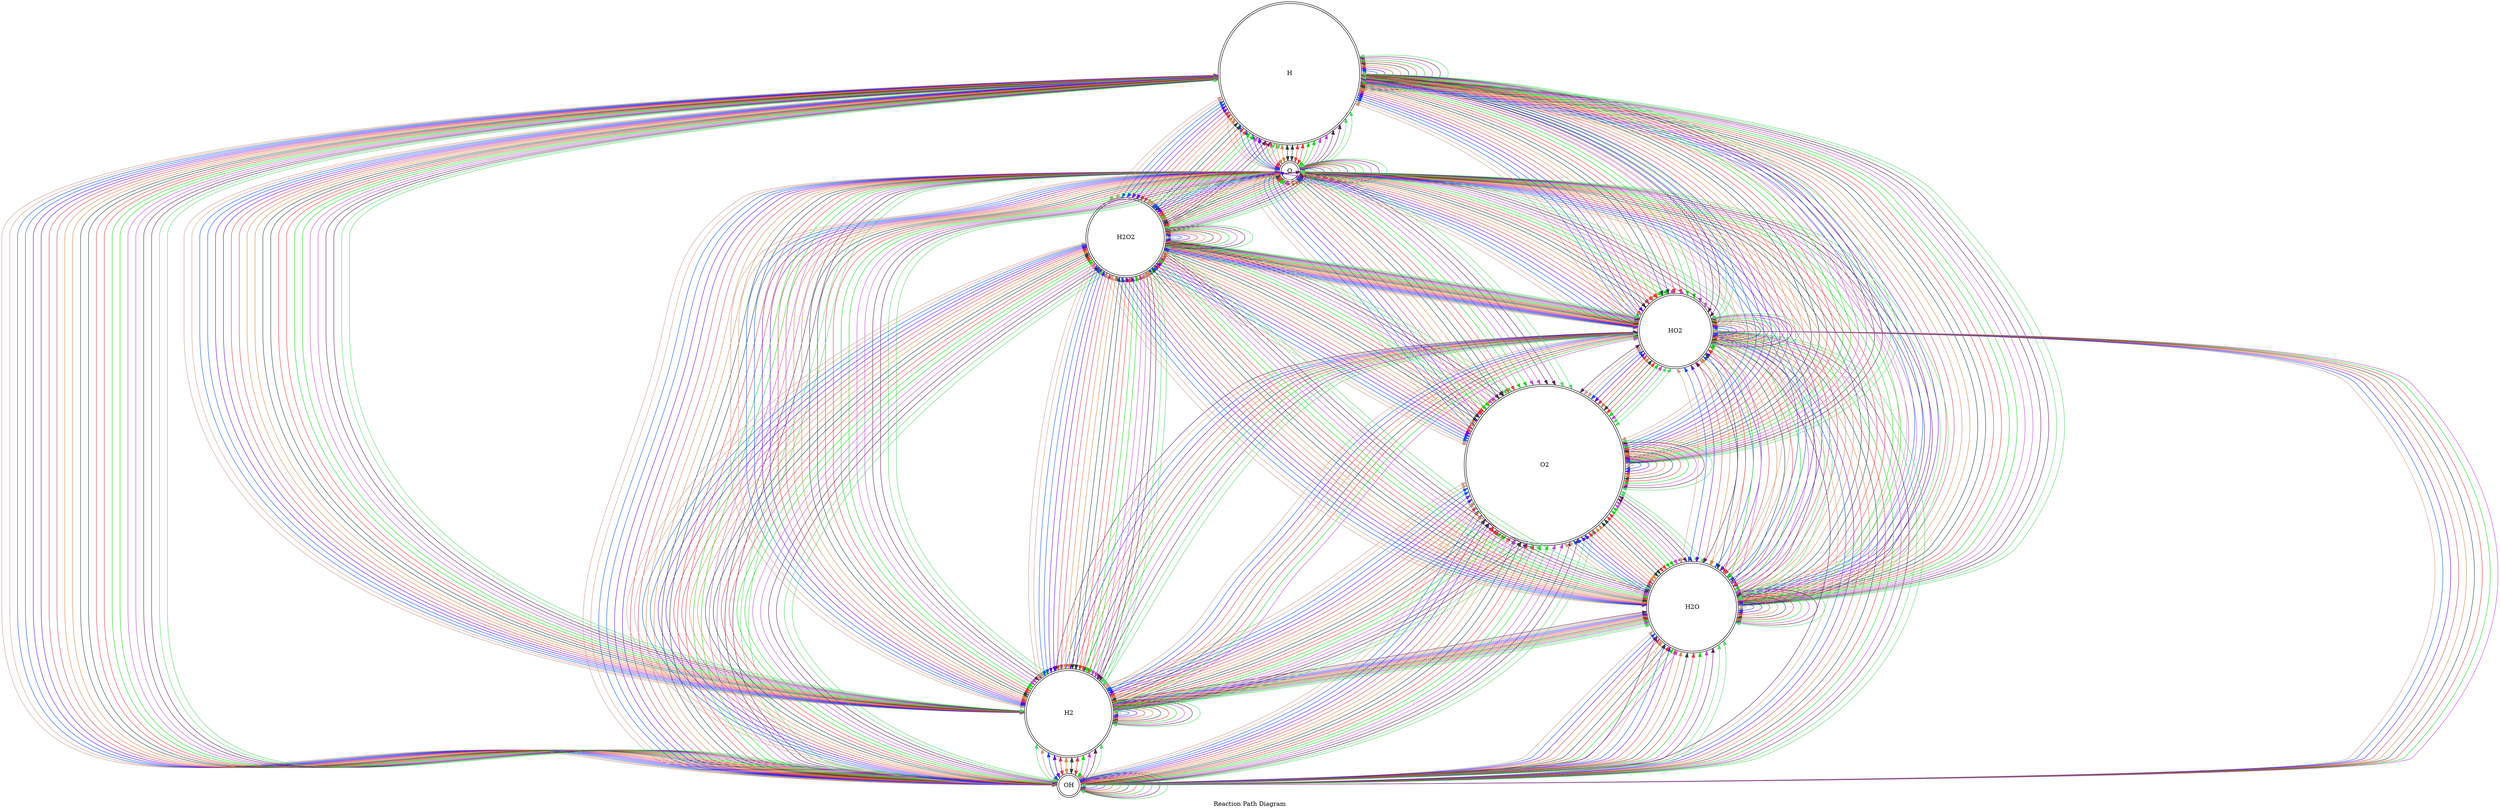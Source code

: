 digraph "final/results0" {
	node [shape=doublecircle]
	label="Reaction Path Diagram"
	H [height=4.42903872231 width=4.42903872231]
	O [height=0.364376470142 width=0.364376470142]
	OH [height=0.607906993765 width=0.607906993765]
	H2 [height=2.71020270134 width=2.71020270134]
	H2O [height=2.79521315671 width=2.79521315671]
	O2 [height=5.0 width=5.0]
	HO2 [height=2.28028081156 width=2.28028081156]
	H2O2 [height=2.43695767894 width=2.43695767894]
	H -> O [color="#CC9B8B" dir=both]
	H -> OH [color="#CC9B8B" dir=both]
	H -> H [color="#CC9B8B" dir=both]
	H -> H2 [color="#CC9B8B" dir=both]
	H -> H2O [color="#CC9B8B" dir=both]
	H -> O2 [color="#CC9B8B" dir=both]
	H -> HO2 [color="#CC9B8B" dir=both]
	H -> H2O2 [color="#CC9B8B" dir=both]
	O2 -> O [color="#CC9B8B" dir=both]
	O2 -> OH [color="#CC9B8B" dir=both]
	O2 -> H [color="#CC9B8B" dir=both]
	O2 -> H2 [color="#CC9B8B" dir=both]
	O2 -> H2O [color="#CC9B8B" dir=both]
	O2 -> O2 [color="#CC9B8B" dir=both]
	O2 -> HO2 [color="#CC9B8B" dir=both]
	O2 -> H2O2 [color="#CC9B8B" dir=both]
	O -> O [color="#CC9B8B" dir=both]
	O -> OH [color="#CC9B8B" dir=both]
	O -> H [color="#CC9B8B" dir=both]
	O -> H2 [color="#CC9B8B" dir=both]
	O -> H2O [color="#CC9B8B" dir=both]
	O -> O2 [color="#CC9B8B" dir=both]
	O -> HO2 [color="#CC9B8B" dir=both]
	O -> H2O2 [color="#CC9B8B" dir=both]
	OH -> O [color="#CC9B8B" dir=both]
	OH -> OH [color="#CC9B8B" dir=both]
	OH -> H [color="#CC9B8B" dir=both]
	OH -> H2 [color="#CC9B8B" dir=both]
	OH -> H2O [color="#CC9B8B" dir=both]
	OH -> O2 [color="#CC9B8B" dir=both]
	OH -> HO2 [color="#CC9B8B" dir=both]
	OH -> H2O2 [color="#CC9B8B" dir=both]
	H2 -> O [color="#CC9B8B" dir=both]
	H2 -> OH [color="#CC9B8B" dir=both]
	H2 -> H [color="#CC9B8B" dir=both]
	H2 -> H2 [color="#CC9B8B" dir=both]
	H2 -> H2O [color="#CC9B8B" dir=both]
	H2 -> O2 [color="#CC9B8B" dir=both]
	H2 -> HO2 [color="#CC9B8B" dir=both]
	H2 -> H2O2 [color="#CC9B8B" dir=both]
	H2O -> O [color="#CC9B8B" dir=both]
	H2O -> OH [color="#CC9B8B" dir=both]
	H2O -> H [color="#CC9B8B" dir=both]
	H2O -> H2 [color="#CC9B8B" dir=both]
	H2O -> H2O [color="#CC9B8B" dir=both]
	H2O -> O2 [color="#CC9B8B" dir=both]
	H2O -> HO2 [color="#CC9B8B" dir=both]
	H2O -> H2O2 [color="#CC9B8B" dir=both]
	HO2 -> O [color="#CC9B8B" dir=both]
	HO2 -> OH [color="#CC9B8B" dir=both]
	HO2 -> H [color="#CC9B8B" dir=both]
	HO2 -> H2 [color="#CC9B8B" dir=both]
	HO2 -> H2O [color="#CC9B8B" dir=both]
	HO2 -> O2 [color="#CC9B8B" dir=both]
	HO2 -> HO2 [color="#CC9B8B" dir=both]
	HO2 -> H2O2 [color="#CC9B8B" dir=both]
	H2O2 -> O [color="#CC9B8B" dir=both]
	H2O2 -> OH [color="#CC9B8B" dir=both]
	H2O2 -> H [color="#CC9B8B" dir=both]
	H2O2 -> H2 [color="#CC9B8B" dir=both]
	H2O2 -> H2O [color="#CC9B8B" dir=both]
	H2O2 -> O2 [color="#CC9B8B" dir=both]
	H2O2 -> HO2 [color="#CC9B8B" dir=both]
	H2O2 -> H2O2 [color="#CC9B8B" dir=both]
	O -> H [color="#1357E7" dir=both]
	O -> OH [color="#1357E7" dir=both]
	O -> O [color="#1357E7" dir=both]
	O -> H2 [color="#1357E7" dir=both]
	O -> H2O [color="#1357E7" dir=both]
	O -> O2 [color="#1357E7" dir=both]
	O -> HO2 [color="#1357E7" dir=both]
	O -> H2O2 [color="#1357E7" dir=both]
	H2 -> H [color="#1357E7" dir=both]
	H2 -> OH [color="#1357E7" dir=both]
	H2 -> O [color="#1357E7" dir=both]
	H2 -> H2 [color="#1357E7" dir=both]
	H2 -> H2O [color="#1357E7" dir=both]
	H2 -> O2 [color="#1357E7" dir=both]
	H2 -> HO2 [color="#1357E7" dir=both]
	H2 -> H2O2 [color="#1357E7" dir=both]
	H -> H [color="#1357E7" dir=both]
	H -> OH [color="#1357E7" dir=both]
	H -> O [color="#1357E7" dir=both]
	H -> H2 [color="#1357E7" dir=both]
	H -> H2O [color="#1357E7" dir=both]
	H -> O2 [color="#1357E7" dir=both]
	H -> HO2 [color="#1357E7" dir=both]
	H -> H2O2 [color="#1357E7" dir=both]
	OH -> H [color="#1357E7" dir=both]
	OH -> OH [color="#1357E7" dir=both]
	OH -> O [color="#1357E7" dir=both]
	OH -> H2 [color="#1357E7" dir=both]
	OH -> H2O [color="#1357E7" dir=both]
	OH -> O2 [color="#1357E7" dir=both]
	OH -> HO2 [color="#1357E7" dir=both]
	OH -> H2O2 [color="#1357E7" dir=both]
	H2O -> H [color="#1357E7" dir=both]
	H2O -> OH [color="#1357E7" dir=both]
	H2O -> O [color="#1357E7" dir=both]
	H2O -> H2 [color="#1357E7" dir=both]
	H2O -> H2O [color="#1357E7" dir=both]
	H2O -> O2 [color="#1357E7" dir=both]
	H2O -> HO2 [color="#1357E7" dir=both]
	H2O -> H2O2 [color="#1357E7" dir=both]
	O2 -> H [color="#1357E7" dir=both]
	O2 -> OH [color="#1357E7" dir=both]
	O2 -> O [color="#1357E7" dir=both]
	O2 -> H2 [color="#1357E7" dir=both]
	O2 -> H2O [color="#1357E7" dir=both]
	O2 -> O2 [color="#1357E7" dir=both]
	O2 -> HO2 [color="#1357E7" dir=both]
	O2 -> H2O2 [color="#1357E7" dir=both]
	HO2 -> H [color="#1357E7" dir=both]
	HO2 -> OH [color="#1357E7" dir=both]
	HO2 -> O [color="#1357E7" dir=both]
	HO2 -> H2 [color="#1357E7" dir=both]
	HO2 -> H2O [color="#1357E7" dir=both]
	HO2 -> O2 [color="#1357E7" dir=both]
	HO2 -> HO2 [color="#1357E7" dir=both]
	HO2 -> H2O2 [color="#1357E7" dir=both]
	H2O2 -> H [color="#1357E7" dir=both]
	H2O2 -> OH [color="#1357E7" dir=both]
	H2O2 -> O [color="#1357E7" dir=both]
	H2O2 -> H2 [color="#1357E7" dir=both]
	H2O2 -> H2O [color="#1357E7" dir=both]
	H2O2 -> O2 [color="#1357E7" dir=both]
	H2O2 -> HO2 [color="#1357E7" dir=both]
	H2O2 -> H2O2 [color="#1357E7" dir=both]
	H2 -> H2O [color="#5F0AEB" dir=both]
	H2 -> H [color="#5F0AEB" dir=both]
	H2 -> O [color="#5F0AEB" dir=both]
	H2 -> OH [color="#5F0AEB" dir=both]
	H2 -> H2 [color="#5F0AEB" dir=both]
	H2 -> O2 [color="#5F0AEB" dir=both]
	H2 -> HO2 [color="#5F0AEB" dir=both]
	H2 -> H2O2 [color="#5F0AEB" dir=both]
	OH -> H2O [color="#5F0AEB" dir=both]
	OH -> H [color="#5F0AEB" dir=both]
	OH -> O [color="#5F0AEB" dir=both]
	OH -> OH [color="#5F0AEB" dir=both]
	OH -> H2 [color="#5F0AEB" dir=both]
	OH -> O2 [color="#5F0AEB" dir=both]
	OH -> HO2 [color="#5F0AEB" dir=both]
	OH -> H2O2 [color="#5F0AEB" dir=both]
	H -> H2O [color="#5F0AEB" dir=both]
	H -> H [color="#5F0AEB" dir=both]
	H -> O [color="#5F0AEB" dir=both]
	H -> OH [color="#5F0AEB" dir=both]
	H -> H2 [color="#5F0AEB" dir=both]
	H -> O2 [color="#5F0AEB" dir=both]
	H -> HO2 [color="#5F0AEB" dir=both]
	H -> H2O2 [color="#5F0AEB" dir=both]
	O -> H2O [color="#5F0AEB" dir=both]
	O -> H [color="#5F0AEB" dir=both]
	O -> O [color="#5F0AEB" dir=both]
	O -> OH [color="#5F0AEB" dir=both]
	O -> H2 [color="#5F0AEB" dir=both]
	O -> O2 [color="#5F0AEB" dir=both]
	O -> HO2 [color="#5F0AEB" dir=both]
	O -> H2O2 [color="#5F0AEB" dir=both]
	H2O -> H2O [color="#5F0AEB" dir=both]
	H2O -> H [color="#5F0AEB" dir=both]
	H2O -> O [color="#5F0AEB" dir=both]
	H2O -> OH [color="#5F0AEB" dir=both]
	H2O -> H2 [color="#5F0AEB" dir=both]
	H2O -> O2 [color="#5F0AEB" dir=both]
	H2O -> HO2 [color="#5F0AEB" dir=both]
	H2O -> H2O2 [color="#5F0AEB" dir=both]
	O2 -> H2O [color="#5F0AEB" dir=both]
	O2 -> H [color="#5F0AEB" dir=both]
	O2 -> O [color="#5F0AEB" dir=both]
	O2 -> OH [color="#5F0AEB" dir=both]
	O2 -> H2 [color="#5F0AEB" dir=both]
	O2 -> O2 [color="#5F0AEB" dir=both]
	O2 -> HO2 [color="#5F0AEB" dir=both]
	O2 -> H2O2 [color="#5F0AEB" dir=both]
	HO2 -> H2O [color="#5F0AEB" dir=both]
	HO2 -> H [color="#5F0AEB" dir=both]
	HO2 -> O [color="#5F0AEB" dir=both]
	HO2 -> OH [color="#5F0AEB" dir=both]
	HO2 -> H2 [color="#5F0AEB" dir=both]
	HO2 -> O2 [color="#5F0AEB" dir=both]
	HO2 -> HO2 [color="#5F0AEB" dir=both]
	HO2 -> H2O2 [color="#5F0AEB" dir=both]
	H2O2 -> H2O [color="#5F0AEB" dir=both]
	H2O2 -> H [color="#5F0AEB" dir=both]
	H2O2 -> O [color="#5F0AEB" dir=both]
	H2O2 -> OH [color="#5F0AEB" dir=both]
	H2O2 -> H2 [color="#5F0AEB" dir=both]
	H2O2 -> O2 [color="#5F0AEB" dir=both]
	H2O2 -> HO2 [color="#5F0AEB" dir=both]
	H2O2 -> H2O2 [color="#5F0AEB" dir=both]
	O -> OH [color="#D13D59" dir=both]
	O -> H [color="#D13D59" dir=both]
	O -> O [color="#D13D59" dir=both]
	O -> H2 [color="#D13D59" dir=both]
	O -> H2O [color="#D13D59" dir=both]
	O -> O2 [color="#D13D59" dir=both]
	O -> HO2 [color="#D13D59" dir=both]
	O -> H2O2 [color="#D13D59" dir=both]
	H2O -> OH [color="#D13D59" dir=both]
	H2O -> H [color="#D13D59" dir=both]
	H2O -> O [color="#D13D59" dir=both]
	H2O -> H2 [color="#D13D59" dir=both]
	H2O -> H2O [color="#D13D59" dir=both]
	H2O -> O2 [color="#D13D59" dir=both]
	H2O -> HO2 [color="#D13D59" dir=both]
	H2O -> H2O2 [color="#D13D59" dir=both]
	H -> OH [color="#D13D59" dir=both]
	H -> H [color="#D13D59" dir=both]
	H -> O [color="#D13D59" dir=both]
	H -> H2 [color="#D13D59" dir=both]
	H -> H2O [color="#D13D59" dir=both]
	H -> O2 [color="#D13D59" dir=both]
	H -> HO2 [color="#D13D59" dir=both]
	H -> H2O2 [color="#D13D59" dir=both]
	OH -> OH [color="#D13D59" dir=both]
	OH -> H [color="#D13D59" dir=both]
	OH -> O [color="#D13D59" dir=both]
	OH -> H2 [color="#D13D59" dir=both]
	OH -> H2O [color="#D13D59" dir=both]
	OH -> O2 [color="#D13D59" dir=both]
	OH -> HO2 [color="#D13D59" dir=both]
	OH -> H2O2 [color="#D13D59" dir=both]
	H2 -> OH [color="#D13D59" dir=both]
	H2 -> H [color="#D13D59" dir=both]
	H2 -> O [color="#D13D59" dir=both]
	H2 -> H2 [color="#D13D59" dir=both]
	H2 -> H2O [color="#D13D59" dir=both]
	H2 -> O2 [color="#D13D59" dir=both]
	H2 -> HO2 [color="#D13D59" dir=both]
	H2 -> H2O2 [color="#D13D59" dir=both]
	O2 -> OH [color="#D13D59" dir=both]
	O2 -> H [color="#D13D59" dir=both]
	O2 -> O [color="#D13D59" dir=both]
	O2 -> H2 [color="#D13D59" dir=both]
	O2 -> H2O [color="#D13D59" dir=both]
	O2 -> O2 [color="#D13D59" dir=both]
	O2 -> HO2 [color="#D13D59" dir=both]
	O2 -> H2O2 [color="#D13D59" dir=both]
	HO2 -> OH [color="#D13D59" dir=both]
	HO2 -> H [color="#D13D59" dir=both]
	HO2 -> O [color="#D13D59" dir=both]
	HO2 -> H2 [color="#D13D59" dir=both]
	HO2 -> H2O [color="#D13D59" dir=both]
	HO2 -> O2 [color="#D13D59" dir=both]
	HO2 -> HO2 [color="#D13D59" dir=both]
	HO2 -> H2O2 [color="#D13D59" dir=both]
	H2O2 -> OH [color="#D13D59" dir=both]
	H2O2 -> H [color="#D13D59" dir=both]
	H2O2 -> O [color="#D13D59" dir=both]
	H2O2 -> H2 [color="#D13D59" dir=both]
	H2O2 -> H2O [color="#D13D59" dir=both]
	H2O2 -> O2 [color="#D13D59" dir=both]
	H2O2 -> HO2 [color="#D13D59" dir=both]
	H2O2 -> H2O2 [color="#D13D59" dir=both]
	HO2 -> H2 [color="#D98242" dir=both]
	HO2 -> O2 [color="#D98242" dir=both]
	HO2 -> H [color="#D98242" dir=both]
	HO2 -> O [color="#D98242" dir=both]
	HO2 -> OH [color="#D98242" dir=both]
	HO2 -> H2O [color="#D98242" dir=both]
	HO2 -> HO2 [color="#D98242" dir=both]
	HO2 -> H2O2 [color="#D98242" dir=both]
	H -> H2 [color="#D98242" dir=both]
	H -> O2 [color="#D98242" dir=both]
	H -> H [color="#D98242" dir=both]
	H -> O [color="#D98242" dir=both]
	H -> OH [color="#D98242" dir=both]
	H -> H2O [color="#D98242" dir=both]
	H -> HO2 [color="#D98242" dir=both]
	H -> H2O2 [color="#D98242" dir=both]
	O -> H2 [color="#D98242" dir=both]
	O -> O2 [color="#D98242" dir=both]
	O -> H [color="#D98242" dir=both]
	O -> O [color="#D98242" dir=both]
	O -> OH [color="#D98242" dir=both]
	O -> H2O [color="#D98242" dir=both]
	O -> HO2 [color="#D98242" dir=both]
	O -> H2O2 [color="#D98242" dir=both]
	OH -> H2 [color="#D98242" dir=both]
	OH -> O2 [color="#D98242" dir=both]
	OH -> H [color="#D98242" dir=both]
	OH -> O [color="#D98242" dir=both]
	OH -> OH [color="#D98242" dir=both]
	OH -> H2O [color="#D98242" dir=both]
	OH -> HO2 [color="#D98242" dir=both]
	OH -> H2O2 [color="#D98242" dir=both]
	H2 -> H2 [color="#D98242" dir=both]
	H2 -> O2 [color="#D98242" dir=both]
	H2 -> H [color="#D98242" dir=both]
	H2 -> O [color="#D98242" dir=both]
	H2 -> OH [color="#D98242" dir=both]
	H2 -> H2O [color="#D98242" dir=both]
	H2 -> HO2 [color="#D98242" dir=both]
	H2 -> H2O2 [color="#D98242" dir=both]
	H2O -> H2 [color="#D98242" dir=both]
	H2O -> O2 [color="#D98242" dir=both]
	H2O -> H [color="#D98242" dir=both]
	H2O -> O [color="#D98242" dir=both]
	H2O -> OH [color="#D98242" dir=both]
	H2O -> H2O [color="#D98242" dir=both]
	H2O -> HO2 [color="#D98242" dir=both]
	H2O -> H2O2 [color="#D98242" dir=both]
	O2 -> H2 [color="#D98242" dir=both]
	O2 -> O2 [color="#D98242" dir=both]
	O2 -> H [color="#D98242" dir=both]
	O2 -> O [color="#D98242" dir=both]
	O2 -> OH [color="#D98242" dir=both]
	O2 -> H2O [color="#D98242" dir=both]
	O2 -> HO2 [color="#D98242" dir=both]
	O2 -> H2O2 [color="#D98242" dir=both]
	H2O2 -> H2 [color="#D98242" dir=both]
	H2O2 -> O2 [color="#D98242" dir=both]
	H2O2 -> H [color="#D98242" dir=both]
	H2O2 -> O [color="#D98242" dir=both]
	H2O2 -> OH [color="#D98242" dir=both]
	H2O2 -> H2O [color="#D98242" dir=both]
	H2O2 -> HO2 [color="#D98242" dir=both]
	H2O2 -> H2O2 [color="#D98242" dir=both]
	HO2 -> OH [color="#2B433B" dir=both]
	HO2 -> H [color="#2B433B" dir=both]
	HO2 -> O [color="#2B433B" dir=both]
	HO2 -> H2 [color="#2B433B" dir=both]
	HO2 -> H2O [color="#2B433B" dir=both]
	HO2 -> O2 [color="#2B433B" dir=both]
	HO2 -> HO2 [color="#2B433B" dir=both]
	HO2 -> H2O2 [color="#2B433B" dir=both]
	H -> OH [color="#2B433B" dir=both]
	H -> H [color="#2B433B" dir=both]
	H -> O [color="#2B433B" dir=both]
	H -> H2 [color="#2B433B" dir=both]
	H -> H2O [color="#2B433B" dir=both]
	H -> O2 [color="#2B433B" dir=both]
	H -> HO2 [color="#2B433B" dir=both]
	H -> H2O2 [color="#2B433B" dir=both]
	O -> OH [color="#2B433B" dir=both]
	O -> H [color="#2B433B" dir=both]
	O -> O [color="#2B433B" dir=both]
	O -> H2 [color="#2B433B" dir=both]
	O -> H2O [color="#2B433B" dir=both]
	O -> O2 [color="#2B433B" dir=both]
	O -> HO2 [color="#2B433B" dir=both]
	O -> H2O2 [color="#2B433B" dir=both]
	OH -> OH [color="#2B433B" dir=both]
	OH -> H [color="#2B433B" dir=both]
	OH -> O [color="#2B433B" dir=both]
	OH -> H2 [color="#2B433B" dir=both]
	OH -> H2O [color="#2B433B" dir=both]
	OH -> O2 [color="#2B433B" dir=both]
	OH -> HO2 [color="#2B433B" dir=both]
	OH -> H2O2 [color="#2B433B" dir=both]
	H2 -> OH [color="#2B433B" dir=both]
	H2 -> H [color="#2B433B" dir=both]
	H2 -> O [color="#2B433B" dir=both]
	H2 -> H2 [color="#2B433B" dir=both]
	H2 -> H2O [color="#2B433B" dir=both]
	H2 -> O2 [color="#2B433B" dir=both]
	H2 -> HO2 [color="#2B433B" dir=both]
	H2 -> H2O2 [color="#2B433B" dir=both]
	H2O -> OH [color="#2B433B" dir=both]
	H2O -> H [color="#2B433B" dir=both]
	H2O -> O [color="#2B433B" dir=both]
	H2O -> H2 [color="#2B433B" dir=both]
	H2O -> H2O [color="#2B433B" dir=both]
	H2O -> O2 [color="#2B433B" dir=both]
	H2O -> HO2 [color="#2B433B" dir=both]
	H2O -> H2O2 [color="#2B433B" dir=both]
	O2 -> OH [color="#2B433B" dir=both]
	O2 -> H [color="#2B433B" dir=both]
	O2 -> O [color="#2B433B" dir=both]
	O2 -> H2 [color="#2B433B" dir=both]
	O2 -> H2O [color="#2B433B" dir=both]
	O2 -> O2 [color="#2B433B" dir=both]
	O2 -> HO2 [color="#2B433B" dir=both]
	O2 -> H2O2 [color="#2B433B" dir=both]
	H2O2 -> OH [color="#2B433B" dir=both]
	H2O2 -> H [color="#2B433B" dir=both]
	H2O2 -> O [color="#2B433B" dir=both]
	H2O2 -> H2 [color="#2B433B" dir=both]
	H2O2 -> H2O [color="#2B433B" dir=both]
	H2O2 -> O2 [color="#2B433B" dir=both]
	H2O2 -> HO2 [color="#2B433B" dir=both]
	H2O2 -> H2O2 [color="#2B433B" dir=both]
	HO2 -> O2 [color="#E73A37" dir=both]
	HO2 -> OH [color="#E73A37" dir=both]
	HO2 -> H [color="#E73A37" dir=both]
	HO2 -> O [color="#E73A37" dir=both]
	HO2 -> H2 [color="#E73A37" dir=both]
	HO2 -> H2O [color="#E73A37" dir=both]
	HO2 -> HO2 [color="#E73A37" dir=both]
	HO2 -> H2O2 [color="#E73A37" dir=both]
	O -> O2 [color="#E73A37" dir=both]
	O -> OH [color="#E73A37" dir=both]
	O -> H [color="#E73A37" dir=both]
	O -> O [color="#E73A37" dir=both]
	O -> H2 [color="#E73A37" dir=both]
	O -> H2O [color="#E73A37" dir=both]
	O -> HO2 [color="#E73A37" dir=both]
	O -> H2O2 [color="#E73A37" dir=both]
	H -> O2 [color="#E73A37" dir=both]
	H -> OH [color="#E73A37" dir=both]
	H -> H [color="#E73A37" dir=both]
	H -> O [color="#E73A37" dir=both]
	H -> H2 [color="#E73A37" dir=both]
	H -> H2O [color="#E73A37" dir=both]
	H -> HO2 [color="#E73A37" dir=both]
	H -> H2O2 [color="#E73A37" dir=both]
	OH -> O2 [color="#E73A37" dir=both]
	OH -> OH [color="#E73A37" dir=both]
	OH -> H [color="#E73A37" dir=both]
	OH -> O [color="#E73A37" dir=both]
	OH -> H2 [color="#E73A37" dir=both]
	OH -> H2O [color="#E73A37" dir=both]
	OH -> HO2 [color="#E73A37" dir=both]
	OH -> H2O2 [color="#E73A37" dir=both]
	H2 -> O2 [color="#E73A37" dir=both]
	H2 -> OH [color="#E73A37" dir=both]
	H2 -> H [color="#E73A37" dir=both]
	H2 -> O [color="#E73A37" dir=both]
	H2 -> H2 [color="#E73A37" dir=both]
	H2 -> H2O [color="#E73A37" dir=both]
	H2 -> HO2 [color="#E73A37" dir=both]
	H2 -> H2O2 [color="#E73A37" dir=both]
	H2O -> O2 [color="#E73A37" dir=both]
	H2O -> OH [color="#E73A37" dir=both]
	H2O -> H [color="#E73A37" dir=both]
	H2O -> O [color="#E73A37" dir=both]
	H2O -> H2 [color="#E73A37" dir=both]
	H2O -> H2O [color="#E73A37" dir=both]
	H2O -> HO2 [color="#E73A37" dir=both]
	H2O -> H2O2 [color="#E73A37" dir=both]
	O2 -> O2 [color="#E73A37" dir=both]
	O2 -> OH [color="#E73A37" dir=both]
	O2 -> H [color="#E73A37" dir=both]
	O2 -> O [color="#E73A37" dir=both]
	O2 -> H2 [color="#E73A37" dir=both]
	O2 -> H2O [color="#E73A37" dir=both]
	O2 -> HO2 [color="#E73A37" dir=both]
	O2 -> H2O2 [color="#E73A37" dir=both]
	H2O2 -> O2 [color="#E73A37" dir=both]
	H2O2 -> OH [color="#E73A37" dir=both]
	H2O2 -> H [color="#E73A37" dir=both]
	H2O2 -> O [color="#E73A37" dir=both]
	H2O2 -> H2 [color="#E73A37" dir=both]
	H2O2 -> H2O [color="#E73A37" dir=both]
	H2O2 -> HO2 [color="#E73A37" dir=both]
	H2O2 -> H2O2 [color="#E73A37" dir=both]
	HO2 -> H2O [color="#19D617" dir=both]
	HO2 -> O2 [color="#19D617" dir=both]
	HO2 -> H [color="#19D617" dir=both]
	HO2 -> O [color="#19D617" dir=both]
	HO2 -> OH [color="#19D617" dir=both]
	HO2 -> H2 [color="#19D617" dir=both]
	HO2 -> HO2 [color="#19D617" dir=both]
	HO2 -> H2O2 [color="#19D617" dir=both]
	OH -> H2O [color="#19D617" dir=both]
	OH -> O2 [color="#19D617" dir=both]
	OH -> H [color="#19D617" dir=both]
	OH -> O [color="#19D617" dir=both]
	OH -> OH [color="#19D617" dir=both]
	OH -> H2 [color="#19D617" dir=both]
	OH -> HO2 [color="#19D617" dir=both]
	OH -> H2O2 [color="#19D617" dir=both]
	H -> H2O [color="#19D617" dir=both]
	H -> O2 [color="#19D617" dir=both]
	H -> H [color="#19D617" dir=both]
	H -> O [color="#19D617" dir=both]
	H -> OH [color="#19D617" dir=both]
	H -> H2 [color="#19D617" dir=both]
	H -> HO2 [color="#19D617" dir=both]
	H -> H2O2 [color="#19D617" dir=both]
	O -> H2O [color="#19D617" dir=both]
	O -> O2 [color="#19D617" dir=both]
	O -> H [color="#19D617" dir=both]
	O -> O [color="#19D617" dir=both]
	O -> OH [color="#19D617" dir=both]
	O -> H2 [color="#19D617" dir=both]
	O -> HO2 [color="#19D617" dir=both]
	O -> H2O2 [color="#19D617" dir=both]
	H2 -> H2O [color="#19D617" dir=both]
	H2 -> O2 [color="#19D617" dir=both]
	H2 -> H [color="#19D617" dir=both]
	H2 -> O [color="#19D617" dir=both]
	H2 -> OH [color="#19D617" dir=both]
	H2 -> H2 [color="#19D617" dir=both]
	H2 -> HO2 [color="#19D617" dir=both]
	H2 -> H2O2 [color="#19D617" dir=both]
	H2O -> H2O [color="#19D617" dir=both]
	H2O -> O2 [color="#19D617" dir=both]
	H2O -> H [color="#19D617" dir=both]
	H2O -> O [color="#19D617" dir=both]
	H2O -> OH [color="#19D617" dir=both]
	H2O -> H2 [color="#19D617" dir=both]
	H2O -> HO2 [color="#19D617" dir=both]
	H2O -> H2O2 [color="#19D617" dir=both]
	O2 -> H2O [color="#19D617" dir=both]
	O2 -> O2 [color="#19D617" dir=both]
	O2 -> H [color="#19D617" dir=both]
	O2 -> O [color="#19D617" dir=both]
	O2 -> OH [color="#19D617" dir=both]
	O2 -> H2 [color="#19D617" dir=both]
	O2 -> HO2 [color="#19D617" dir=both]
	O2 -> H2O2 [color="#19D617" dir=both]
	H2O2 -> H2O [color="#19D617" dir=both]
	H2O2 -> O2 [color="#19D617" dir=both]
	H2O2 -> H [color="#19D617" dir=both]
	H2O2 -> O [color="#19D617" dir=both]
	H2O2 -> OH [color="#19D617" dir=both]
	H2O2 -> H2 [color="#19D617" dir=both]
	H2O2 -> HO2 [color="#19D617" dir=both]
	H2O2 -> H2O2 [color="#19D617" dir=both]
	H2O2 -> H2O [color="#BB4DD2" dir=both]
	H2O2 -> OH [color="#BB4DD2" dir=both]
	H2O2 -> H [color="#BB4DD2" dir=both]
	H2O2 -> O [color="#BB4DD2" dir=both]
	H2O2 -> H2 [color="#BB4DD2" dir=both]
	H2O2 -> O2 [color="#BB4DD2" dir=both]
	H2O2 -> HO2 [color="#BB4DD2" dir=both]
	H2O2 -> H2O2 [color="#BB4DD2" dir=both]
	H -> H2O [color="#BB4DD2" dir=both]
	H -> OH [color="#BB4DD2" dir=both]
	H -> H [color="#BB4DD2" dir=both]
	H -> O [color="#BB4DD2" dir=both]
	H -> H2 [color="#BB4DD2" dir=both]
	H -> O2 [color="#BB4DD2" dir=both]
	H -> HO2 [color="#BB4DD2" dir=both]
	H -> H2O2 [color="#BB4DD2" dir=both]
	O -> H2O [color="#BB4DD2" dir=both]
	O -> OH [color="#BB4DD2" dir=both]
	O -> H [color="#BB4DD2" dir=both]
	O -> O [color="#BB4DD2" dir=both]
	O -> H2 [color="#BB4DD2" dir=both]
	O -> O2 [color="#BB4DD2" dir=both]
	O -> HO2 [color="#BB4DD2" dir=both]
	O -> H2O2 [color="#BB4DD2" dir=both]
	OH -> H2O [color="#BB4DD2" dir=both]
	OH -> OH [color="#BB4DD2" dir=both]
	OH -> H [color="#BB4DD2" dir=both]
	OH -> O [color="#BB4DD2" dir=both]
	OH -> H2 [color="#BB4DD2" dir=both]
	OH -> O2 [color="#BB4DD2" dir=both]
	OH -> HO2 [color="#BB4DD2" dir=both]
	OH -> H2O2 [color="#BB4DD2" dir=both]
	H2 -> H2O [color="#BB4DD2" dir=both]
	H2 -> OH [color="#BB4DD2" dir=both]
	H2 -> H [color="#BB4DD2" dir=both]
	H2 -> O [color="#BB4DD2" dir=both]
	H2 -> H2 [color="#BB4DD2" dir=both]
	H2 -> O2 [color="#BB4DD2" dir=both]
	H2 -> HO2 [color="#BB4DD2" dir=both]
	H2 -> H2O2 [color="#BB4DD2" dir=both]
	H2O -> H2O [color="#BB4DD2" dir=both]
	H2O -> OH [color="#BB4DD2" dir=both]
	H2O -> H [color="#BB4DD2" dir=both]
	H2O -> O [color="#BB4DD2" dir=both]
	H2O -> H2 [color="#BB4DD2" dir=both]
	H2O -> O2 [color="#BB4DD2" dir=both]
	H2O -> HO2 [color="#BB4DD2" dir=both]
	H2O -> H2O2 [color="#BB4DD2" dir=both]
	O2 -> H2O [color="#BB4DD2" dir=both]
	O2 -> OH [color="#BB4DD2" dir=both]
	O2 -> H [color="#BB4DD2" dir=both]
	O2 -> O [color="#BB4DD2" dir=both]
	O2 -> H2 [color="#BB4DD2" dir=both]
	O2 -> O2 [color="#BB4DD2" dir=both]
	O2 -> HO2 [color="#BB4DD2" dir=both]
	O2 -> H2O2 [color="#BB4DD2" dir=both]
	HO2 -> H2O [color="#BB4DD2" dir=both]
	HO2 -> OH [color="#BB4DD2" dir=both]
	HO2 -> H [color="#BB4DD2" dir=both]
	HO2 -> O [color="#BB4DD2" dir=both]
	HO2 -> H2 [color="#BB4DD2" dir=both]
	HO2 -> O2 [color="#BB4DD2" dir=both]
	HO2 -> HO2 [color="#BB4DD2" dir=both]
	HO2 -> H2O2 [color="#BB4DD2" dir=both]
	H2O2 -> HO2 [color="#5E255C" dir=both]
	H2O2 -> H2 [color="#5E255C" dir=both]
	H2O2 -> H [color="#5E255C" dir=both]
	H2O2 -> O [color="#5E255C" dir=both]
	H2O2 -> OH [color="#5E255C" dir=both]
	H2O2 -> H2O [color="#5E255C" dir=both]
	H2O2 -> O2 [color="#5E255C" dir=both]
	H2O2 -> H2O2 [color="#5E255C" dir=both]
	H -> HO2 [color="#5E255C" dir=both]
	H -> H2 [color="#5E255C" dir=both]
	H -> H [color="#5E255C" dir=both]
	H -> O [color="#5E255C" dir=both]
	H -> OH [color="#5E255C" dir=both]
	H -> H2O [color="#5E255C" dir=both]
	H -> O2 [color="#5E255C" dir=both]
	H -> H2O2 [color="#5E255C" dir=both]
	O -> HO2 [color="#5E255C" dir=both]
	O -> H2 [color="#5E255C" dir=both]
	O -> H [color="#5E255C" dir=both]
	O -> O [color="#5E255C" dir=both]
	O -> OH [color="#5E255C" dir=both]
	O -> H2O [color="#5E255C" dir=both]
	O -> O2 [color="#5E255C" dir=both]
	O -> H2O2 [color="#5E255C" dir=both]
	OH -> HO2 [color="#5E255C" dir=both]
	OH -> H2 [color="#5E255C" dir=both]
	OH -> H [color="#5E255C" dir=both]
	OH -> O [color="#5E255C" dir=both]
	OH -> OH [color="#5E255C" dir=both]
	OH -> H2O [color="#5E255C" dir=both]
	OH -> O2 [color="#5E255C" dir=both]
	OH -> H2O2 [color="#5E255C" dir=both]
	H2 -> HO2 [color="#5E255C" dir=both]
	H2 -> H2 [color="#5E255C" dir=both]
	H2 -> H [color="#5E255C" dir=both]
	H2 -> O [color="#5E255C" dir=both]
	H2 -> OH [color="#5E255C" dir=both]
	H2 -> H2O [color="#5E255C" dir=both]
	H2 -> O2 [color="#5E255C" dir=both]
	H2 -> H2O2 [color="#5E255C" dir=both]
	H2O -> HO2 [color="#5E255C" dir=both]
	H2O -> H2 [color="#5E255C" dir=both]
	H2O -> H [color="#5E255C" dir=both]
	H2O -> O [color="#5E255C" dir=both]
	H2O -> OH [color="#5E255C" dir=both]
	H2O -> H2O [color="#5E255C" dir=both]
	H2O -> O2 [color="#5E255C" dir=both]
	H2O -> H2O2 [color="#5E255C" dir=both]
	O2 -> HO2 [color="#5E255C" dir=both]
	O2 -> H2 [color="#5E255C" dir=both]
	O2 -> H [color="#5E255C" dir=both]
	O2 -> O [color="#5E255C" dir=both]
	O2 -> OH [color="#5E255C" dir=both]
	O2 -> H2O [color="#5E255C" dir=both]
	O2 -> O2 [color="#5E255C" dir=both]
	O2 -> H2O2 [color="#5E255C" dir=both]
	HO2 -> HO2 [color="#5E255C" dir=both]
	HO2 -> H2 [color="#5E255C" dir=both]
	HO2 -> H [color="#5E255C" dir=both]
	HO2 -> O [color="#5E255C" dir=both]
	HO2 -> OH [color="#5E255C" dir=both]
	HO2 -> H2O [color="#5E255C" dir=both]
	HO2 -> O2 [color="#5E255C" dir=both]
	HO2 -> H2O2 [color="#5E255C" dir=both]
	H2O2 -> OH [color="#51D668" dir=both]
	H2O2 -> HO2 [color="#51D668" dir=both]
	H2O2 -> H [color="#51D668" dir=both]
	H2O2 -> O [color="#51D668" dir=both]
	H2O2 -> H2 [color="#51D668" dir=both]
	H2O2 -> H2O [color="#51D668" dir=both]
	H2O2 -> O2 [color="#51D668" dir=both]
	H2O2 -> H2O2 [color="#51D668" dir=both]
	O -> OH [color="#51D668" dir=both]
	O -> HO2 [color="#51D668" dir=both]
	O -> H [color="#51D668" dir=both]
	O -> O [color="#51D668" dir=both]
	O -> H2 [color="#51D668" dir=both]
	O -> H2O [color="#51D668" dir=both]
	O -> O2 [color="#51D668" dir=both]
	O -> H2O2 [color="#51D668" dir=both]
	H -> OH [color="#51D668" dir=both]
	H -> HO2 [color="#51D668" dir=both]
	H -> H [color="#51D668" dir=both]
	H -> O [color="#51D668" dir=both]
	H -> H2 [color="#51D668" dir=both]
	H -> H2O [color="#51D668" dir=both]
	H -> O2 [color="#51D668" dir=both]
	H -> H2O2 [color="#51D668" dir=both]
	OH -> OH [color="#51D668" dir=both]
	OH -> HO2 [color="#51D668" dir=both]
	OH -> H [color="#51D668" dir=both]
	OH -> O [color="#51D668" dir=both]
	OH -> H2 [color="#51D668" dir=both]
	OH -> H2O [color="#51D668" dir=both]
	OH -> O2 [color="#51D668" dir=both]
	OH -> H2O2 [color="#51D668" dir=both]
	H2 -> OH [color="#51D668" dir=both]
	H2 -> HO2 [color="#51D668" dir=both]
	H2 -> H [color="#51D668" dir=both]
	H2 -> O [color="#51D668" dir=both]
	H2 -> H2 [color="#51D668" dir=both]
	H2 -> H2O [color="#51D668" dir=both]
	H2 -> O2 [color="#51D668" dir=both]
	H2 -> H2O2 [color="#51D668" dir=both]
	H2O -> OH [color="#51D668" dir=both]
	H2O -> HO2 [color="#51D668" dir=both]
	H2O -> H [color="#51D668" dir=both]
	H2O -> O [color="#51D668" dir=both]
	H2O -> H2 [color="#51D668" dir=both]
	H2O -> H2O [color="#51D668" dir=both]
	H2O -> O2 [color="#51D668" dir=both]
	H2O -> H2O2 [color="#51D668" dir=both]
	O2 -> OH [color="#51D668" dir=both]
	O2 -> HO2 [color="#51D668" dir=both]
	O2 -> H [color="#51D668" dir=both]
	O2 -> O [color="#51D668" dir=both]
	O2 -> H2 [color="#51D668" dir=both]
	O2 -> H2O [color="#51D668" dir=both]
	O2 -> O2 [color="#51D668" dir=both]
	O2 -> H2O2 [color="#51D668" dir=both]
	HO2 -> OH [color="#51D668" dir=both]
	HO2 -> HO2 [color="#51D668" dir=both]
	HO2 -> H [color="#51D668" dir=both]
	HO2 -> O [color="#51D668" dir=both]
	HO2 -> H2 [color="#51D668" dir=both]
	HO2 -> H2O [color="#51D668" dir=both]
	HO2 -> O2 [color="#51D668" dir=both]
	HO2 -> H2O2 [color="#51D668" dir=both]
}
